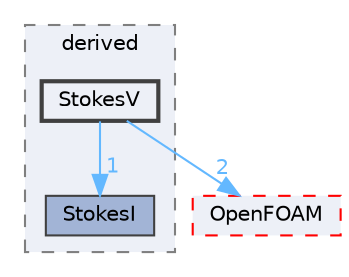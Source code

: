 digraph "src/waveModels/waveGenerationModels/derived/StokesV"
{
 // LATEX_PDF_SIZE
  bgcolor="transparent";
  edge [fontname=Helvetica,fontsize=10,labelfontname=Helvetica,labelfontsize=10];
  node [fontname=Helvetica,fontsize=10,shape=box,height=0.2,width=0.4];
  compound=true
  subgraph clusterdir_0d5b02f5e377897adf99f293bf94aa3d {
    graph [ bgcolor="#edf0f7", pencolor="grey50", label="derived", fontname=Helvetica,fontsize=10 style="filled,dashed", URL="dir_0d5b02f5e377897adf99f293bf94aa3d.html",tooltip=""]
  dir_6cb06675edd90ab3dcdb430887a80510 [label="StokesI", fillcolor="#a2b4d6", color="grey25", style="filled", URL="dir_6cb06675edd90ab3dcdb430887a80510.html",tooltip=""];
  dir_662f2a809afad4b3721005f89bd2a607 [label="StokesV", fillcolor="#edf0f7", color="grey25", style="filled,bold", URL="dir_662f2a809afad4b3721005f89bd2a607.html",tooltip=""];
  }
  dir_c5473ff19b20e6ec4dfe5c310b3778a8 [label="OpenFOAM", fillcolor="#edf0f7", color="red", style="filled,dashed", URL="dir_c5473ff19b20e6ec4dfe5c310b3778a8.html",tooltip=""];
  dir_662f2a809afad4b3721005f89bd2a607->dir_6cb06675edd90ab3dcdb430887a80510 [headlabel="1", labeldistance=1.5 headhref="dir_003783_003781.html" href="dir_003783_003781.html" color="steelblue1" fontcolor="steelblue1"];
  dir_662f2a809afad4b3721005f89bd2a607->dir_c5473ff19b20e6ec4dfe5c310b3778a8 [headlabel="2", labeldistance=1.5 headhref="dir_003783_002695.html" href="dir_003783_002695.html" color="steelblue1" fontcolor="steelblue1"];
}
